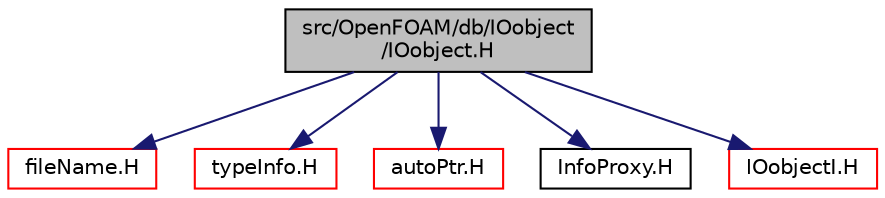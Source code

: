digraph "src/OpenFOAM/db/IOobject/IOobject.H"
{
  bgcolor="transparent";
  edge [fontname="Helvetica",fontsize="10",labelfontname="Helvetica",labelfontsize="10"];
  node [fontname="Helvetica",fontsize="10",shape=record];
  Node0 [label="src/OpenFOAM/db/IOobject\l/IOobject.H",height=0.2,width=0.4,color="black", fillcolor="grey75", style="filled", fontcolor="black"];
  Node0 -> Node1 [color="midnightblue",fontsize="10",style="solid",fontname="Helvetica"];
  Node1 [label="fileName.H",height=0.2,width=0.4,color="red",URL="$a13436.html"];
  Node0 -> Node15 [color="midnightblue",fontsize="10",style="solid",fontname="Helvetica"];
  Node15 [label="typeInfo.H",height=0.2,width=0.4,color="red",URL="$a10055.html"];
  Node0 -> Node52 [color="midnightblue",fontsize="10",style="solid",fontname="Helvetica"];
  Node52 [label="autoPtr.H",height=0.2,width=0.4,color="red",URL="$a11828.html"];
  Node0 -> Node42 [color="midnightblue",fontsize="10",style="solid",fontname="Helvetica"];
  Node42 [label="InfoProxy.H",height=0.2,width=0.4,color="black",URL="$a09803.html"];
  Node0 -> Node54 [color="midnightblue",fontsize="10",style="solid",fontname="Helvetica"];
  Node54 [label="IOobjectI.H",height=0.2,width=0.4,color="red",URL="$a09716.html"];
}
